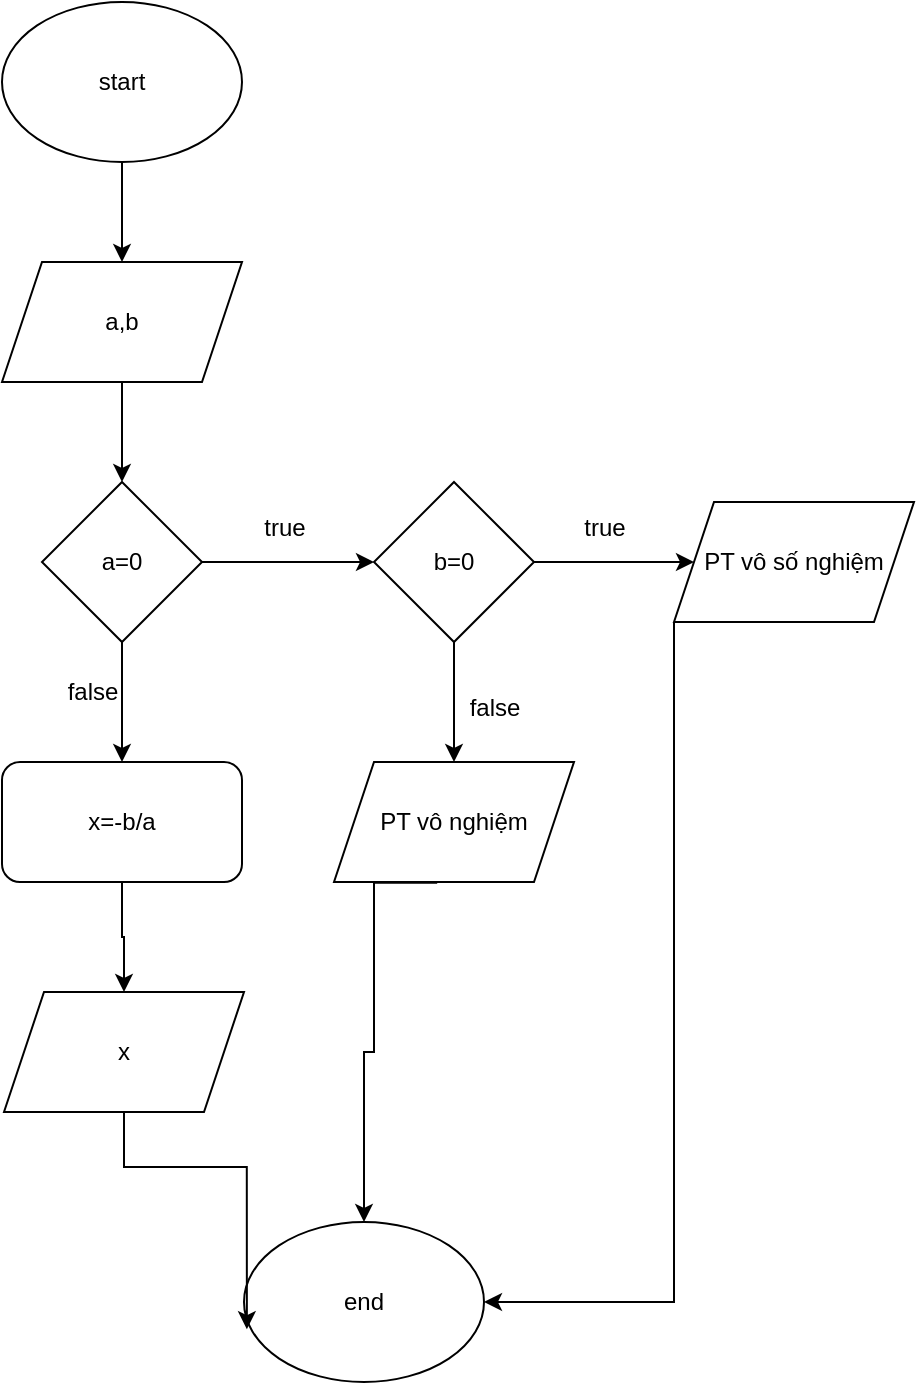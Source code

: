 <mxfile version="22.0.8" type="device">
  <diagram name="Trang-1" id="TAStdcxEQBq2dPQwQLZP">
    <mxGraphModel dx="1050" dy="534" grid="1" gridSize="10" guides="1" tooltips="1" connect="1" arrows="1" fold="1" page="1" pageScale="1" pageWidth="827" pageHeight="1169" math="0" shadow="0">
      <root>
        <mxCell id="0" />
        <mxCell id="1" parent="0" />
        <mxCell id="o4bMGFP5hqb68Om4xNqa-4" value="" style="edgeStyle=orthogonalEdgeStyle;rounded=0;orthogonalLoop=1;jettySize=auto;html=1;" edge="1" parent="1" source="o4bMGFP5hqb68Om4xNqa-1" target="o4bMGFP5hqb68Om4xNqa-2">
          <mxGeometry relative="1" as="geometry" />
        </mxCell>
        <mxCell id="o4bMGFP5hqb68Om4xNqa-1" value="start" style="ellipse;whiteSpace=wrap;html=1;" vertex="1" parent="1">
          <mxGeometry x="354" y="60" width="120" height="80" as="geometry" />
        </mxCell>
        <mxCell id="o4bMGFP5hqb68Om4xNqa-5" value="" style="edgeStyle=orthogonalEdgeStyle;rounded=0;orthogonalLoop=1;jettySize=auto;html=1;" edge="1" parent="1" source="o4bMGFP5hqb68Om4xNqa-2" target="o4bMGFP5hqb68Om4xNqa-3">
          <mxGeometry relative="1" as="geometry" />
        </mxCell>
        <mxCell id="o4bMGFP5hqb68Om4xNqa-2" value="a,b" style="shape=parallelogram;perimeter=parallelogramPerimeter;whiteSpace=wrap;html=1;fixedSize=1;" vertex="1" parent="1">
          <mxGeometry x="354" y="190" width="120" height="60" as="geometry" />
        </mxCell>
        <mxCell id="o4bMGFP5hqb68Om4xNqa-7" value="" style="edgeStyle=orthogonalEdgeStyle;rounded=0;orthogonalLoop=1;jettySize=auto;html=1;" edge="1" parent="1" source="o4bMGFP5hqb68Om4xNqa-3" target="o4bMGFP5hqb68Om4xNqa-6">
          <mxGeometry relative="1" as="geometry" />
        </mxCell>
        <mxCell id="o4bMGFP5hqb68Om4xNqa-17" value="" style="edgeStyle=orthogonalEdgeStyle;rounded=0;orthogonalLoop=1;jettySize=auto;html=1;" edge="1" parent="1" source="o4bMGFP5hqb68Om4xNqa-3" target="o4bMGFP5hqb68Om4xNqa-16">
          <mxGeometry relative="1" as="geometry" />
        </mxCell>
        <mxCell id="o4bMGFP5hqb68Om4xNqa-3" value="a=0" style="rhombus;whiteSpace=wrap;html=1;" vertex="1" parent="1">
          <mxGeometry x="374" y="300" width="80" height="80" as="geometry" />
        </mxCell>
        <mxCell id="o4bMGFP5hqb68Om4xNqa-11" value="" style="edgeStyle=orthogonalEdgeStyle;rounded=0;orthogonalLoop=1;jettySize=auto;html=1;" edge="1" parent="1" source="o4bMGFP5hqb68Om4xNqa-6" target="o4bMGFP5hqb68Om4xNqa-10">
          <mxGeometry relative="1" as="geometry" />
        </mxCell>
        <mxCell id="o4bMGFP5hqb68Om4xNqa-14" value="" style="edgeStyle=orthogonalEdgeStyle;rounded=0;orthogonalLoop=1;jettySize=auto;html=1;" edge="1" parent="1" source="o4bMGFP5hqb68Om4xNqa-6" target="o4bMGFP5hqb68Om4xNqa-12">
          <mxGeometry relative="1" as="geometry" />
        </mxCell>
        <mxCell id="o4bMGFP5hqb68Om4xNqa-6" value="b=0" style="rhombus;whiteSpace=wrap;html=1;" vertex="1" parent="1">
          <mxGeometry x="540" y="300" width="80" height="80" as="geometry" />
        </mxCell>
        <mxCell id="o4bMGFP5hqb68Om4xNqa-8" value="true" style="text;html=1;align=center;verticalAlign=middle;resizable=0;points=[];autosize=1;strokeColor=none;fillColor=none;" vertex="1" parent="1">
          <mxGeometry x="475" y="308" width="40" height="30" as="geometry" />
        </mxCell>
        <mxCell id="o4bMGFP5hqb68Om4xNqa-25" style="edgeStyle=orthogonalEdgeStyle;rounded=0;orthogonalLoop=1;jettySize=auto;html=1;entryX=1;entryY=0.5;entryDx=0;entryDy=0;" edge="1" parent="1" source="o4bMGFP5hqb68Om4xNqa-10" target="o4bMGFP5hqb68Om4xNqa-20">
          <mxGeometry relative="1" as="geometry">
            <Array as="points">
              <mxPoint x="690" y="710" />
            </Array>
          </mxGeometry>
        </mxCell>
        <mxCell id="o4bMGFP5hqb68Om4xNqa-10" value="PT vô số nghiệm" style="shape=parallelogram;perimeter=parallelogramPerimeter;whiteSpace=wrap;html=1;fixedSize=1;" vertex="1" parent="1">
          <mxGeometry x="690" y="310" width="120" height="60" as="geometry" />
        </mxCell>
        <mxCell id="o4bMGFP5hqb68Om4xNqa-24" style="edgeStyle=orthogonalEdgeStyle;rounded=0;orthogonalLoop=1;jettySize=auto;html=1;exitX=0.43;exitY=1.007;exitDx=0;exitDy=0;exitPerimeter=0;" edge="1" parent="1" source="o4bMGFP5hqb68Om4xNqa-12" target="o4bMGFP5hqb68Om4xNqa-20">
          <mxGeometry relative="1" as="geometry">
            <Array as="points">
              <mxPoint x="540" y="500" />
              <mxPoint x="540" y="585" />
              <mxPoint x="535" y="585" />
            </Array>
          </mxGeometry>
        </mxCell>
        <mxCell id="o4bMGFP5hqb68Om4xNqa-12" value="PT vô nghiệm" style="shape=parallelogram;perimeter=parallelogramPerimeter;whiteSpace=wrap;html=1;fixedSize=1;" vertex="1" parent="1">
          <mxGeometry x="520" y="440" width="120" height="60" as="geometry" />
        </mxCell>
        <mxCell id="o4bMGFP5hqb68Om4xNqa-13" value="true" style="text;html=1;align=center;verticalAlign=middle;resizable=0;points=[];autosize=1;strokeColor=none;fillColor=none;" vertex="1" parent="1">
          <mxGeometry x="635" y="308" width="40" height="30" as="geometry" />
        </mxCell>
        <mxCell id="o4bMGFP5hqb68Om4xNqa-15" value="false" style="text;html=1;align=center;verticalAlign=middle;resizable=0;points=[];autosize=1;strokeColor=none;fillColor=none;" vertex="1" parent="1">
          <mxGeometry x="575" y="398" width="50" height="30" as="geometry" />
        </mxCell>
        <mxCell id="o4bMGFP5hqb68Om4xNqa-22" value="" style="edgeStyle=orthogonalEdgeStyle;rounded=0;orthogonalLoop=1;jettySize=auto;html=1;" edge="1" parent="1" source="o4bMGFP5hqb68Om4xNqa-16" target="o4bMGFP5hqb68Om4xNqa-21">
          <mxGeometry relative="1" as="geometry" />
        </mxCell>
        <mxCell id="o4bMGFP5hqb68Om4xNqa-16" value="x=-b/a" style="rounded=1;whiteSpace=wrap;html=1;" vertex="1" parent="1">
          <mxGeometry x="354" y="440" width="120" height="60" as="geometry" />
        </mxCell>
        <mxCell id="o4bMGFP5hqb68Om4xNqa-18" value="false" style="text;html=1;align=center;verticalAlign=middle;resizable=0;points=[];autosize=1;strokeColor=none;fillColor=none;" vertex="1" parent="1">
          <mxGeometry x="374" y="390" width="50" height="30" as="geometry" />
        </mxCell>
        <mxCell id="o4bMGFP5hqb68Om4xNqa-20" value="end" style="ellipse;whiteSpace=wrap;html=1;" vertex="1" parent="1">
          <mxGeometry x="475" y="670" width="120" height="80" as="geometry" />
        </mxCell>
        <mxCell id="o4bMGFP5hqb68Om4xNqa-21" value="x" style="shape=parallelogram;perimeter=parallelogramPerimeter;whiteSpace=wrap;html=1;fixedSize=1;" vertex="1" parent="1">
          <mxGeometry x="355" y="555" width="120" height="60" as="geometry" />
        </mxCell>
        <mxCell id="o4bMGFP5hqb68Om4xNqa-23" style="edgeStyle=orthogonalEdgeStyle;rounded=0;orthogonalLoop=1;jettySize=auto;html=1;entryX=0.012;entryY=0.67;entryDx=0;entryDy=0;entryPerimeter=0;" edge="1" parent="1" source="o4bMGFP5hqb68Om4xNqa-21" target="o4bMGFP5hqb68Om4xNqa-20">
          <mxGeometry relative="1" as="geometry" />
        </mxCell>
      </root>
    </mxGraphModel>
  </diagram>
</mxfile>
